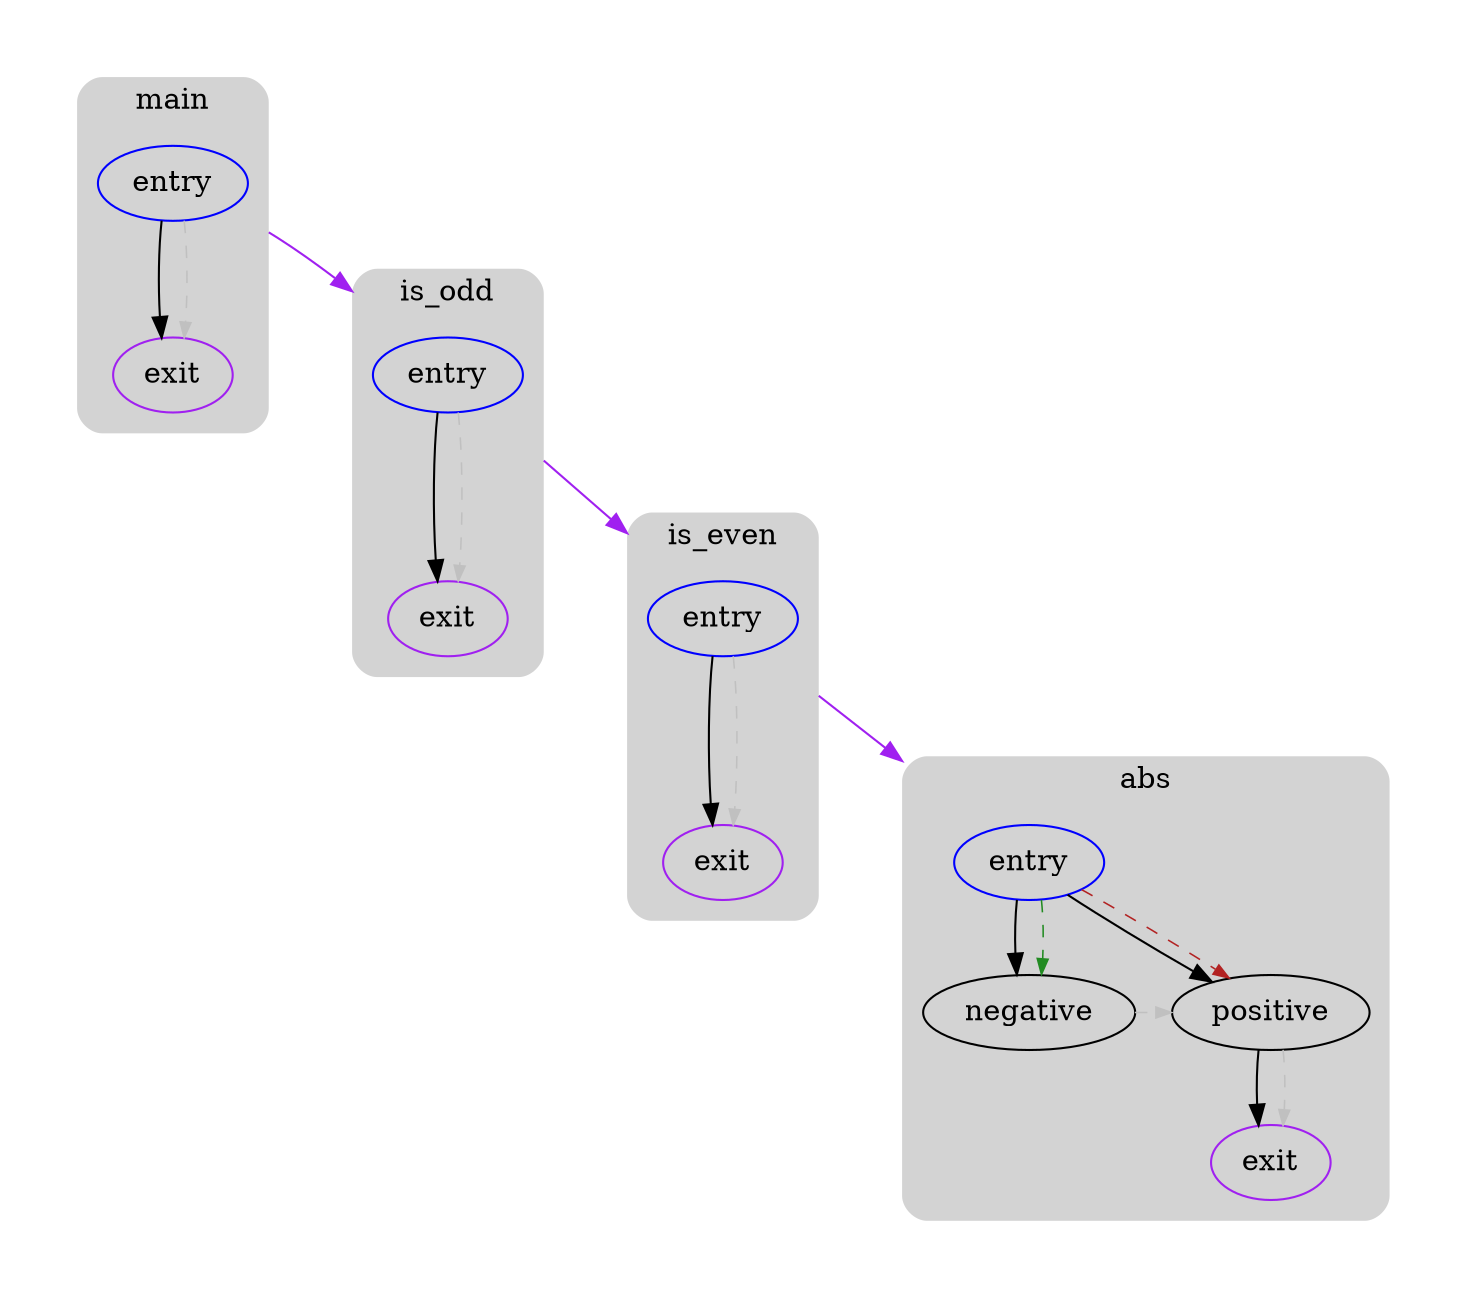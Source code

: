 digraph G {
  compound=true
  subgraph cluster_ {
    peripheries=0
    margin=10
    subgraph cluster_0_wrapper {
      peripheries=0
      margin=15
      subgraph cluster_0 {
        label="main"
        color=darkgray
        style=rounded
        bgcolor=lightgray
        margin=10
        cluster_0_0[label="entry",shape=oval,color=blue,rank=source]
        cluster_0_exit[label=exit,color=purple,rank=sink]
        cluster_0_0 -> cluster_0_exit [color=black]
        cluster_0_0 -> cluster_0_exit [color=gray,style=dashed,constraint=false,penwidth=0.75,arrowsize=0.75]
      }
    }
    subgraph cluster_1_wrapper {
      peripheries=0
      margin=15
      subgraph cluster_1 {
        label="abs"
        color=darkgray
        style=rounded
        bgcolor=lightgray
        margin=10
        cluster_1_0[label="entry",shape=oval,color=blue,rank=source]
        cluster_1_1[label="negative",shape=oval]
        cluster_1_2[label="positive",shape=oval]
        cluster_1_exit[label=exit,color=purple,rank=sink]
        cluster_1_0 -> cluster_1_1 [color=black]
        cluster_1_0 -> cluster_1_2 [color=black]
        cluster_1_2 -> cluster_1_exit [color=black]
        cluster_1_0 -> cluster_1_1 [color=forestgreen,style=dashed,constraint=false,penwidth=0.75,arrowsize=0.75]
        cluster_1_0 -> cluster_1_2 [color=firebrick,style=dashed,constraint=false,penwidth=0.75,arrowsize=0.75]
        cluster_1_1 -> cluster_1_2 [color=gray,style=dashed,constraint=false,penwidth=0.75,arrowsize=0.75]
        cluster_1_2 -> cluster_1_exit [color=gray,style=dashed,constraint=false,penwidth=0.75,arrowsize=0.75]
      }
    }
    subgraph cluster_2_wrapper {
      peripheries=0
      margin=15
      subgraph cluster_2 {
        label="is_even"
        color=darkgray
        style=rounded
        bgcolor=lightgray
        margin=10
        cluster_2_0[label="entry",shape=oval,color=blue,rank=source]
        cluster_2_exit[label=exit,color=purple,rank=sink]
        cluster_2_0 -> cluster_2_exit [color=black]
        cluster_2_0 -> cluster_2_exit [color=gray,style=dashed,constraint=false,penwidth=0.75,arrowsize=0.75]
      }
    }
    subgraph cluster_3_wrapper {
      peripheries=0
      margin=15
      subgraph cluster_3 {
        label="is_odd"
        color=darkgray
        style=rounded
        bgcolor=lightgray
        margin=10
        cluster_3_0[label="entry",shape=oval,color=blue,rank=source]
        cluster_3_exit[label=exit,color=purple,rank=sink]
        cluster_3_0 -> cluster_3_exit [color=black]
        cluster_3_0 -> cluster_3_exit [color=gray,style=dashed,constraint=false,penwidth=0.75,arrowsize=0.75]
      }
    }
    cluster_0_0 -> cluster_3_0 [color=purple,lhead=cluster_3,ltail=cluster_0]
    cluster_2_0 -> cluster_1_0 [color=purple,lhead=cluster_1,ltail=cluster_2]
    cluster_3_0 -> cluster_2_0 [color=purple,lhead=cluster_2,ltail=cluster_3]
  }
}

